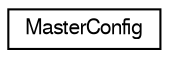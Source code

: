 digraph "Graphical Class Hierarchy"
{
  edge [fontname="FreeSans",fontsize="10",labelfontname="FreeSans",labelfontsize="10"];
  node [fontname="FreeSans",fontsize="10",shape=record];
  rankdir="LR";
  Node1 [label="MasterConfig",height=0.2,width=0.4,color="black", fillcolor="white", style="filled",URL="$d6/d5c/struct_master_config.html"];
}
